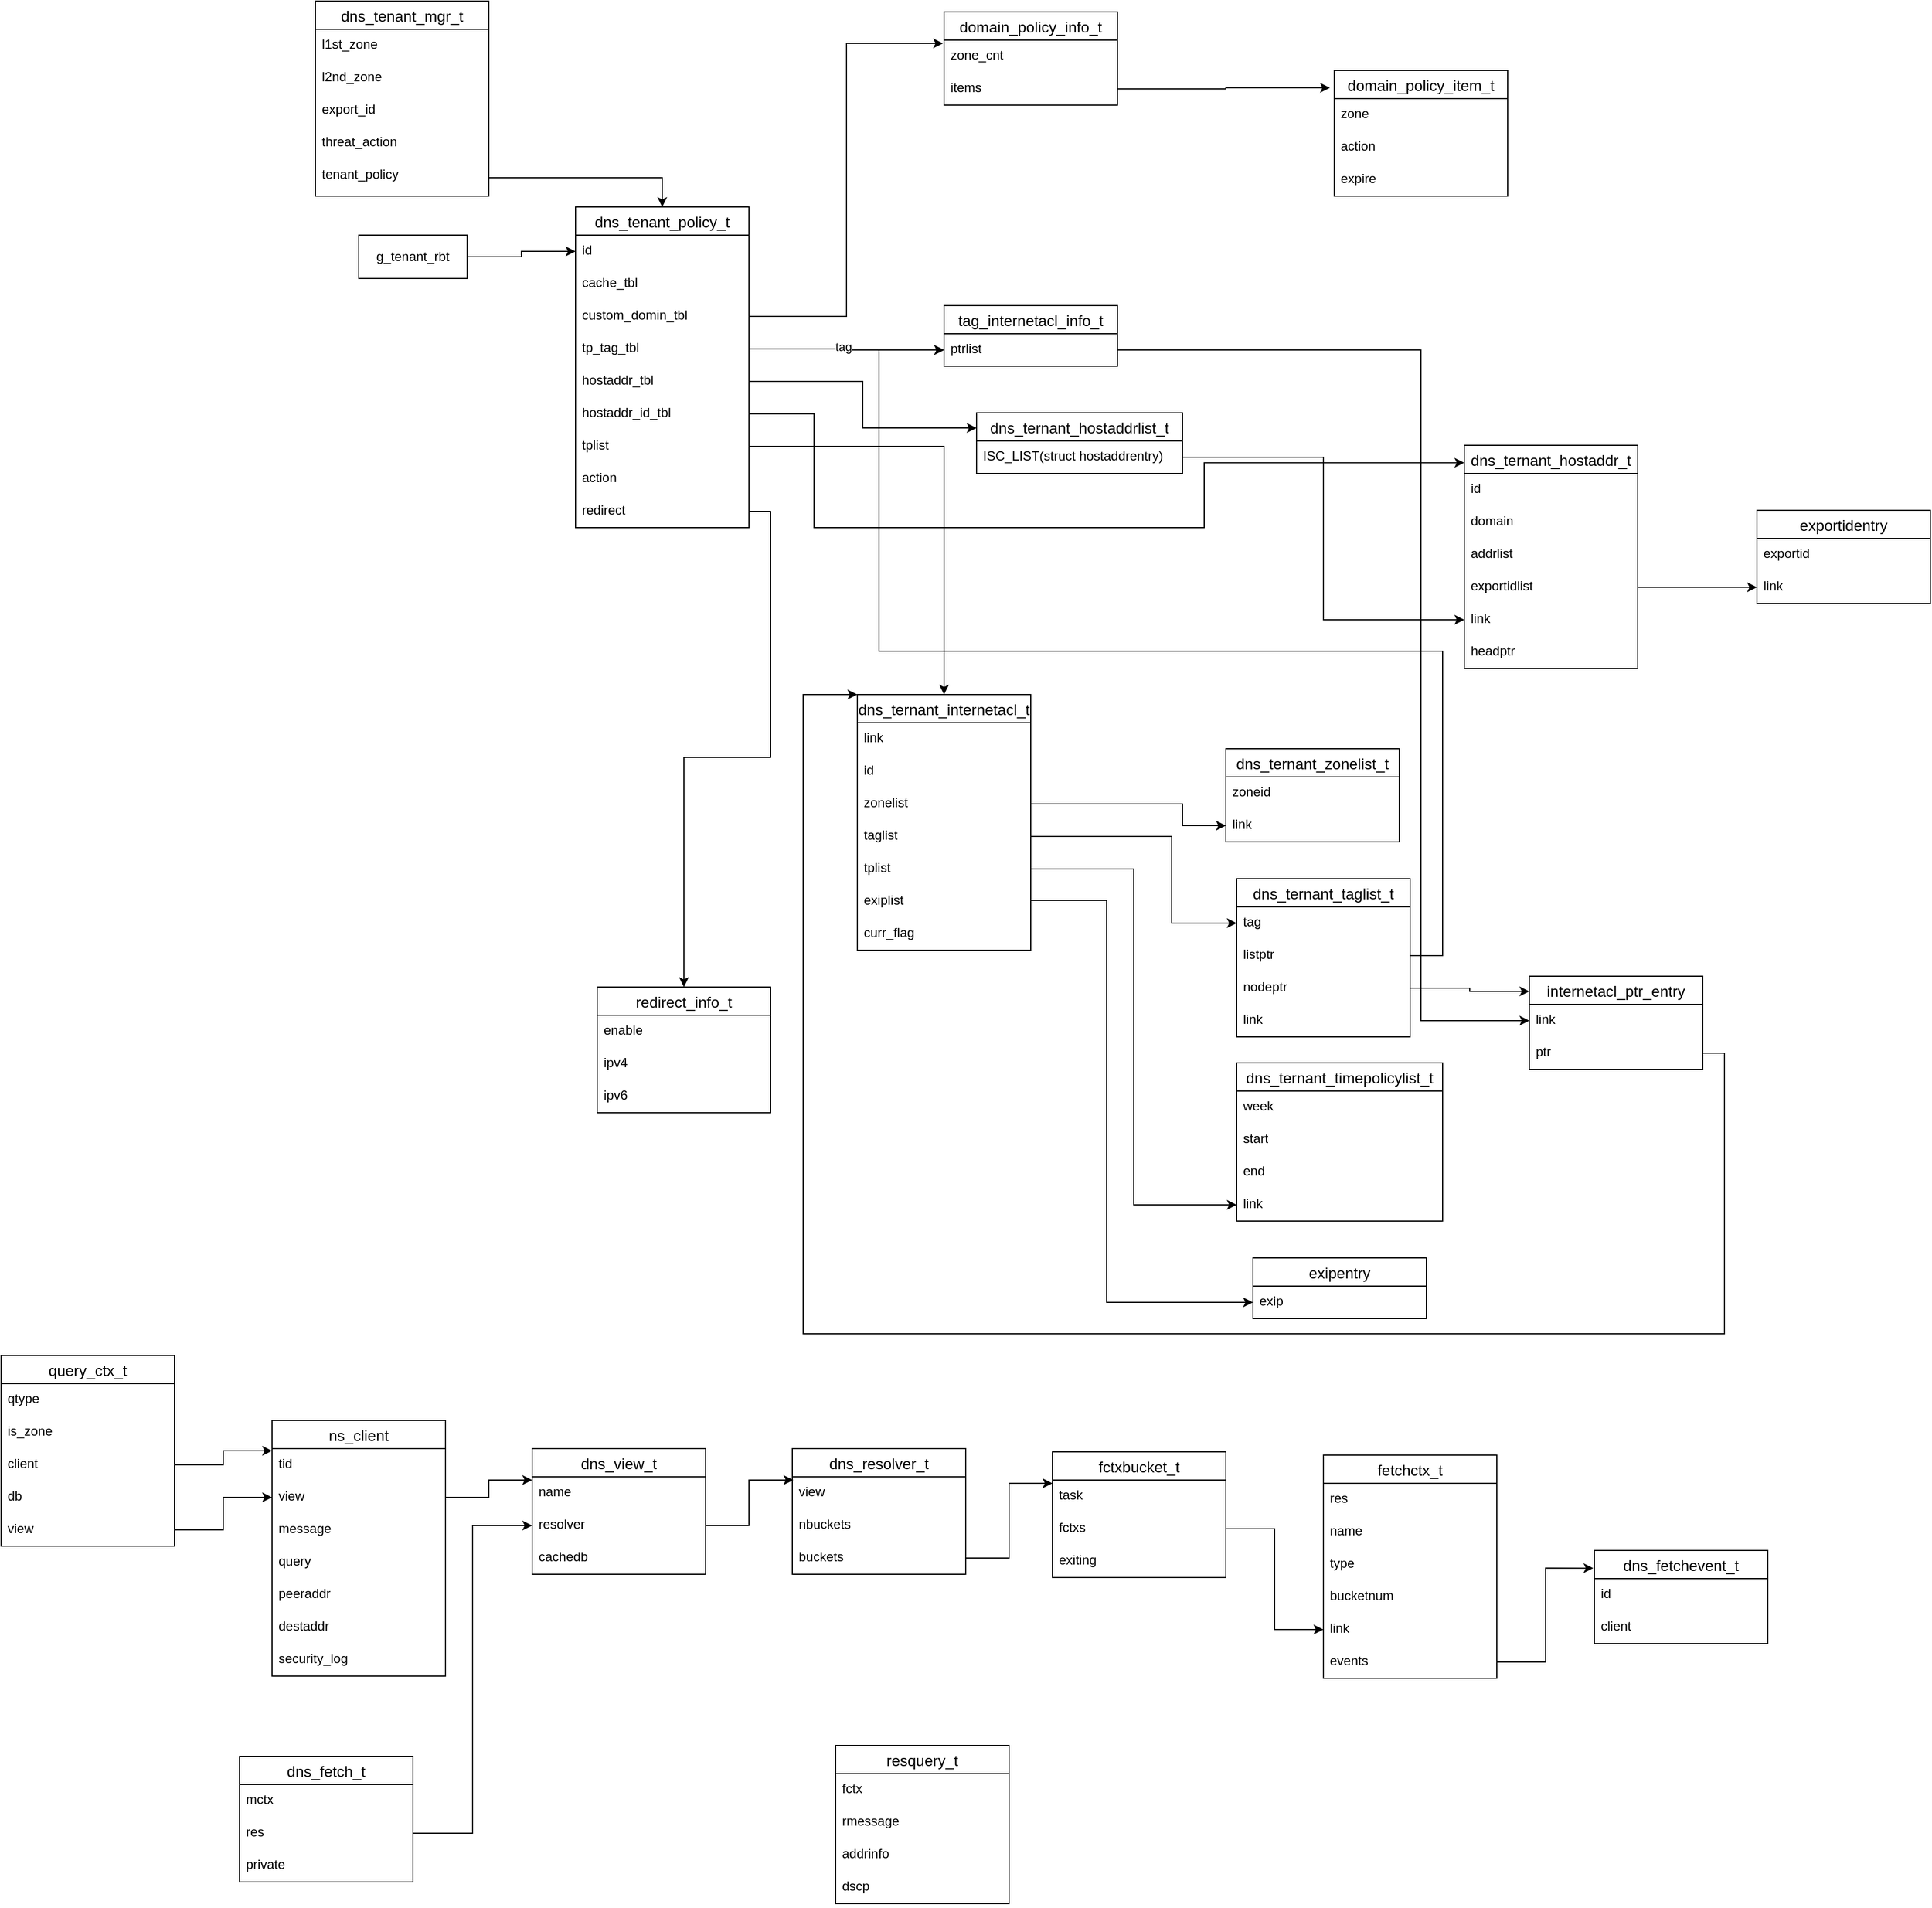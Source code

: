 <mxfile version="24.7.17">
  <diagram name="Page-1" id="e56a1550-8fbb-45ad-956c-1786394a9013">
    <mxGraphModel dx="2534" dy="738" grid="1" gridSize="10" guides="1" tooltips="1" connect="1" arrows="1" fold="1" page="1" pageScale="1" pageWidth="1100" pageHeight="850" background="none" math="0" shadow="0">
      <root>
        <mxCell id="0" />
        <mxCell id="1" parent="0" />
        <mxCell id="sIfo7QnTkBE5jTo8Vn5F-1" value="dns_tenant_mgr_t" style="swimlane;fontStyle=0;childLayout=stackLayout;horizontal=1;startSize=26;horizontalStack=0;resizeParent=1;resizeParentMax=0;resizeLast=0;collapsible=1;marginBottom=0;align=center;fontSize=14;" parent="1" vertex="1">
          <mxGeometry x="200" y="280" width="160" height="180" as="geometry" />
        </mxCell>
        <mxCell id="sIfo7QnTkBE5jTo8Vn5F-2" value="l1st_zone" style="text;strokeColor=none;fillColor=none;spacingLeft=4;spacingRight=4;overflow=hidden;rotatable=0;points=[[0,0.5],[1,0.5]];portConstraint=eastwest;fontSize=12;whiteSpace=wrap;html=1;" parent="sIfo7QnTkBE5jTo8Vn5F-1" vertex="1">
          <mxGeometry y="26" width="160" height="30" as="geometry" />
        </mxCell>
        <mxCell id="sIfo7QnTkBE5jTo8Vn5F-3" value="l2nd_zone" style="text;strokeColor=none;fillColor=none;spacingLeft=4;spacingRight=4;overflow=hidden;rotatable=0;points=[[0,0.5],[1,0.5]];portConstraint=eastwest;fontSize=12;whiteSpace=wrap;html=1;" parent="sIfo7QnTkBE5jTo8Vn5F-1" vertex="1">
          <mxGeometry y="56" width="160" height="30" as="geometry" />
        </mxCell>
        <mxCell id="sIfo7QnTkBE5jTo8Vn5F-4" value="export_id" style="text;strokeColor=none;fillColor=none;spacingLeft=4;spacingRight=4;overflow=hidden;rotatable=0;points=[[0,0.5],[1,0.5]];portConstraint=eastwest;fontSize=12;whiteSpace=wrap;html=1;" parent="sIfo7QnTkBE5jTo8Vn5F-1" vertex="1">
          <mxGeometry y="86" width="160" height="30" as="geometry" />
        </mxCell>
        <mxCell id="sIfo7QnTkBE5jTo8Vn5F-11" value="threat_action" style="text;strokeColor=none;fillColor=none;spacingLeft=4;spacingRight=4;overflow=hidden;rotatable=0;points=[[0,0.5],[1,0.5]];portConstraint=eastwest;fontSize=12;whiteSpace=wrap;html=1;" parent="sIfo7QnTkBE5jTo8Vn5F-1" vertex="1">
          <mxGeometry y="116" width="160" height="30" as="geometry" />
        </mxCell>
        <mxCell id="sIfo7QnTkBE5jTo8Vn5F-10" value="tenant_policy" style="text;strokeColor=none;fillColor=none;spacingLeft=4;spacingRight=4;overflow=hidden;rotatable=0;points=[[0,0.5],[1,0.5]];portConstraint=eastwest;fontSize=12;whiteSpace=wrap;html=1;" parent="sIfo7QnTkBE5jTo8Vn5F-1" vertex="1">
          <mxGeometry y="146" width="160" height="34" as="geometry" />
        </mxCell>
        <mxCell id="sIfo7QnTkBE5jTo8Vn5F-5" value="redirect_info_t" style="swimlane;fontStyle=0;childLayout=stackLayout;horizontal=1;startSize=26;horizontalStack=0;resizeParent=1;resizeParentMax=0;resizeLast=0;collapsible=1;marginBottom=0;align=center;fontSize=14;" parent="1" vertex="1">
          <mxGeometry x="460" y="1190" width="160" height="116" as="geometry" />
        </mxCell>
        <mxCell id="sIfo7QnTkBE5jTo8Vn5F-6" value="enable" style="text;strokeColor=none;fillColor=none;spacingLeft=4;spacingRight=4;overflow=hidden;rotatable=0;points=[[0,0.5],[1,0.5]];portConstraint=eastwest;fontSize=12;whiteSpace=wrap;html=1;" parent="sIfo7QnTkBE5jTo8Vn5F-5" vertex="1">
          <mxGeometry y="26" width="160" height="30" as="geometry" />
        </mxCell>
        <mxCell id="sIfo7QnTkBE5jTo8Vn5F-7" value="ipv4" style="text;strokeColor=none;fillColor=none;spacingLeft=4;spacingRight=4;overflow=hidden;rotatable=0;points=[[0,0.5],[1,0.5]];portConstraint=eastwest;fontSize=12;whiteSpace=wrap;html=1;" parent="sIfo7QnTkBE5jTo8Vn5F-5" vertex="1">
          <mxGeometry y="56" width="160" height="30" as="geometry" />
        </mxCell>
        <mxCell id="sIfo7QnTkBE5jTo8Vn5F-8" value="ipv6" style="text;strokeColor=none;fillColor=none;spacingLeft=4;spacingRight=4;overflow=hidden;rotatable=0;points=[[0,0.5],[1,0.5]];portConstraint=eastwest;fontSize=12;whiteSpace=wrap;html=1;" parent="sIfo7QnTkBE5jTo8Vn5F-5" vertex="1">
          <mxGeometry y="86" width="160" height="30" as="geometry" />
        </mxCell>
        <mxCell id="sIfo7QnTkBE5jTo8Vn5F-12" value="dns_tenant_policy_t" style="swimlane;fontStyle=0;childLayout=stackLayout;horizontal=1;startSize=26;horizontalStack=0;resizeParent=1;resizeParentMax=0;resizeLast=0;collapsible=1;marginBottom=0;align=center;fontSize=14;" parent="1" vertex="1">
          <mxGeometry x="440" y="470" width="160" height="296" as="geometry" />
        </mxCell>
        <mxCell id="sIfo7QnTkBE5jTo8Vn5F-13" value="id" style="text;strokeColor=none;fillColor=none;spacingLeft=4;spacingRight=4;overflow=hidden;rotatable=0;points=[[0,0.5],[1,0.5]];portConstraint=eastwest;fontSize=12;whiteSpace=wrap;html=1;" parent="sIfo7QnTkBE5jTo8Vn5F-12" vertex="1">
          <mxGeometry y="26" width="160" height="30" as="geometry" />
        </mxCell>
        <mxCell id="sIfo7QnTkBE5jTo8Vn5F-14" value="cache_tbl" style="text;strokeColor=none;fillColor=none;spacingLeft=4;spacingRight=4;overflow=hidden;rotatable=0;points=[[0,0.5],[1,0.5]];portConstraint=eastwest;fontSize=12;whiteSpace=wrap;html=1;" parent="sIfo7QnTkBE5jTo8Vn5F-12" vertex="1">
          <mxGeometry y="56" width="160" height="30" as="geometry" />
        </mxCell>
        <mxCell id="sIfo7QnTkBE5jTo8Vn5F-15" value="custom_domin_tbl" style="text;strokeColor=none;fillColor=none;spacingLeft=4;spacingRight=4;overflow=hidden;rotatable=0;points=[[0,0.5],[1,0.5]];portConstraint=eastwest;fontSize=12;whiteSpace=wrap;html=1;" parent="sIfo7QnTkBE5jTo8Vn5F-12" vertex="1">
          <mxGeometry y="86" width="160" height="30" as="geometry" />
        </mxCell>
        <mxCell id="sIfo7QnTkBE5jTo8Vn5F-19" value="tp_tag_tbl" style="text;strokeColor=none;fillColor=none;spacingLeft=4;spacingRight=4;overflow=hidden;rotatable=0;points=[[0,0.5],[1,0.5]];portConstraint=eastwest;fontSize=12;whiteSpace=wrap;html=1;" parent="sIfo7QnTkBE5jTo8Vn5F-12" vertex="1">
          <mxGeometry y="116" width="160" height="30" as="geometry" />
        </mxCell>
        <mxCell id="sIfo7QnTkBE5jTo8Vn5F-18" value="hostaddr_tbl" style="text;strokeColor=none;fillColor=none;spacingLeft=4;spacingRight=4;overflow=hidden;rotatable=0;points=[[0,0.5],[1,0.5]];portConstraint=eastwest;fontSize=12;whiteSpace=wrap;html=1;" parent="sIfo7QnTkBE5jTo8Vn5F-12" vertex="1">
          <mxGeometry y="146" width="160" height="30" as="geometry" />
        </mxCell>
        <mxCell id="sIfo7QnTkBE5jTo8Vn5F-17" value="hostaddr_id_tbl" style="text;strokeColor=none;fillColor=none;spacingLeft=4;spacingRight=4;overflow=hidden;rotatable=0;points=[[0,0.5],[1,0.5]];portConstraint=eastwest;fontSize=12;whiteSpace=wrap;html=1;" parent="sIfo7QnTkBE5jTo8Vn5F-12" vertex="1">
          <mxGeometry y="176" width="160" height="30" as="geometry" />
        </mxCell>
        <mxCell id="sIfo7QnTkBE5jTo8Vn5F-16" value="tplist" style="text;strokeColor=none;fillColor=none;spacingLeft=4;spacingRight=4;overflow=hidden;rotatable=0;points=[[0,0.5],[1,0.5]];portConstraint=eastwest;fontSize=12;whiteSpace=wrap;html=1;" parent="sIfo7QnTkBE5jTo8Vn5F-12" vertex="1">
          <mxGeometry y="206" width="160" height="30" as="geometry" />
        </mxCell>
        <mxCell id="sIfo7QnTkBE5jTo8Vn5F-21" value="action" style="text;strokeColor=none;fillColor=none;spacingLeft=4;spacingRight=4;overflow=hidden;rotatable=0;points=[[0,0.5],[1,0.5]];portConstraint=eastwest;fontSize=12;whiteSpace=wrap;html=1;" parent="sIfo7QnTkBE5jTo8Vn5F-12" vertex="1">
          <mxGeometry y="236" width="160" height="30" as="geometry" />
        </mxCell>
        <mxCell id="sIfo7QnTkBE5jTo8Vn5F-20" value="redirect" style="text;strokeColor=none;fillColor=none;spacingLeft=4;spacingRight=4;overflow=hidden;rotatable=0;points=[[0,0.5],[1,0.5]];portConstraint=eastwest;fontSize=12;whiteSpace=wrap;html=1;" parent="sIfo7QnTkBE5jTo8Vn5F-12" vertex="1">
          <mxGeometry y="266" width="160" height="30" as="geometry" />
        </mxCell>
        <mxCell id="sIfo7QnTkBE5jTo8Vn5F-22" value="" style="edgeStyle=orthogonalEdgeStyle;rounded=0;orthogonalLoop=1;jettySize=auto;html=1;entryX=0.5;entryY=0;entryDx=0;entryDy=0;" parent="1" source="sIfo7QnTkBE5jTo8Vn5F-10" target="sIfo7QnTkBE5jTo8Vn5F-12" edge="1">
          <mxGeometry relative="1" as="geometry">
            <mxPoint x="450" y="310" as="targetPoint" />
          </mxGeometry>
        </mxCell>
        <mxCell id="sIfo7QnTkBE5jTo8Vn5F-23" value="" style="edgeStyle=orthogonalEdgeStyle;rounded=0;orthogonalLoop=1;jettySize=auto;html=1;entryX=0.5;entryY=0;entryDx=0;entryDy=0;" parent="1" source="sIfo7QnTkBE5jTo8Vn5F-20" target="sIfo7QnTkBE5jTo8Vn5F-5" edge="1">
          <mxGeometry relative="1" as="geometry" />
        </mxCell>
        <mxCell id="sIfo7QnTkBE5jTo8Vn5F-24" value="dns_ternant_internetacl_t" style="swimlane;fontStyle=0;childLayout=stackLayout;horizontal=1;startSize=26;horizontalStack=0;resizeParent=1;resizeParentMax=0;resizeLast=0;collapsible=1;marginBottom=0;align=center;fontSize=14;" parent="1" vertex="1">
          <mxGeometry x="700" y="920" width="160" height="236" as="geometry" />
        </mxCell>
        <mxCell id="sIfo7QnTkBE5jTo8Vn5F-25" value="link" style="text;strokeColor=none;fillColor=none;spacingLeft=4;spacingRight=4;overflow=hidden;rotatable=0;points=[[0,0.5],[1,0.5]];portConstraint=eastwest;fontSize=12;whiteSpace=wrap;html=1;" parent="sIfo7QnTkBE5jTo8Vn5F-24" vertex="1">
          <mxGeometry y="26" width="160" height="30" as="geometry" />
        </mxCell>
        <mxCell id="sIfo7QnTkBE5jTo8Vn5F-26" value="id" style="text;strokeColor=none;fillColor=none;spacingLeft=4;spacingRight=4;overflow=hidden;rotatable=0;points=[[0,0.5],[1,0.5]];portConstraint=eastwest;fontSize=12;whiteSpace=wrap;html=1;" parent="sIfo7QnTkBE5jTo8Vn5F-24" vertex="1">
          <mxGeometry y="56" width="160" height="30" as="geometry" />
        </mxCell>
        <mxCell id="sIfo7QnTkBE5jTo8Vn5F-27" value="zonelist" style="text;strokeColor=none;fillColor=none;spacingLeft=4;spacingRight=4;overflow=hidden;rotatable=0;points=[[0,0.5],[1,0.5]];portConstraint=eastwest;fontSize=12;whiteSpace=wrap;html=1;" parent="sIfo7QnTkBE5jTo8Vn5F-24" vertex="1">
          <mxGeometry y="86" width="160" height="30" as="geometry" />
        </mxCell>
        <mxCell id="sIfo7QnTkBE5jTo8Vn5F-31" value="taglist" style="text;strokeColor=none;fillColor=none;spacingLeft=4;spacingRight=4;overflow=hidden;rotatable=0;points=[[0,0.5],[1,0.5]];portConstraint=eastwest;fontSize=12;whiteSpace=wrap;html=1;" parent="sIfo7QnTkBE5jTo8Vn5F-24" vertex="1">
          <mxGeometry y="116" width="160" height="30" as="geometry" />
        </mxCell>
        <mxCell id="sIfo7QnTkBE5jTo8Vn5F-30" value="tplist" style="text;strokeColor=none;fillColor=none;spacingLeft=4;spacingRight=4;overflow=hidden;rotatable=0;points=[[0,0.5],[1,0.5]];portConstraint=eastwest;fontSize=12;whiteSpace=wrap;html=1;" parent="sIfo7QnTkBE5jTo8Vn5F-24" vertex="1">
          <mxGeometry y="146" width="160" height="30" as="geometry" />
        </mxCell>
        <mxCell id="sIfo7QnTkBE5jTo8Vn5F-29" value="exiplist" style="text;strokeColor=none;fillColor=none;spacingLeft=4;spacingRight=4;overflow=hidden;rotatable=0;points=[[0,0.5],[1,0.5]];portConstraint=eastwest;fontSize=12;whiteSpace=wrap;html=1;" parent="sIfo7QnTkBE5jTo8Vn5F-24" vertex="1">
          <mxGeometry y="176" width="160" height="30" as="geometry" />
        </mxCell>
        <mxCell id="sIfo7QnTkBE5jTo8Vn5F-28" value="curr_flag" style="text;strokeColor=none;fillColor=none;spacingLeft=4;spacingRight=4;overflow=hidden;rotatable=0;points=[[0,0.5],[1,0.5]];portConstraint=eastwest;fontSize=12;whiteSpace=wrap;html=1;" parent="sIfo7QnTkBE5jTo8Vn5F-24" vertex="1">
          <mxGeometry y="206" width="160" height="30" as="geometry" />
        </mxCell>
        <mxCell id="sIfo7QnTkBE5jTo8Vn5F-33" value="" style="edgeStyle=orthogonalEdgeStyle;rounded=0;orthogonalLoop=1;jettySize=auto;html=1;entryX=0.5;entryY=0;entryDx=0;entryDy=0;exitX=1;exitY=0.5;exitDx=0;exitDy=0;" parent="1" source="sIfo7QnTkBE5jTo8Vn5F-16" target="sIfo7QnTkBE5jTo8Vn5F-24" edge="1">
          <mxGeometry relative="1" as="geometry" />
        </mxCell>
        <mxCell id="sIfo7QnTkBE5jTo8Vn5F-34" value="dns_ternant_zonelist_t" style="swimlane;fontStyle=0;childLayout=stackLayout;horizontal=1;startSize=26;horizontalStack=0;resizeParent=1;resizeParentMax=0;resizeLast=0;collapsible=1;marginBottom=0;align=center;fontSize=14;" parent="1" vertex="1">
          <mxGeometry x="1040" y="970" width="160" height="86" as="geometry" />
        </mxCell>
        <mxCell id="sIfo7QnTkBE5jTo8Vn5F-35" value="zoneid" style="text;strokeColor=none;fillColor=none;spacingLeft=4;spacingRight=4;overflow=hidden;rotatable=0;points=[[0,0.5],[1,0.5]];portConstraint=eastwest;fontSize=12;whiteSpace=wrap;html=1;" parent="sIfo7QnTkBE5jTo8Vn5F-34" vertex="1">
          <mxGeometry y="26" width="160" height="30" as="geometry" />
        </mxCell>
        <mxCell id="sIfo7QnTkBE5jTo8Vn5F-36" value="link" style="text;strokeColor=none;fillColor=none;spacingLeft=4;spacingRight=4;overflow=hidden;rotatable=0;points=[[0,0.5],[1,0.5]];portConstraint=eastwest;fontSize=12;whiteSpace=wrap;html=1;" parent="sIfo7QnTkBE5jTo8Vn5F-34" vertex="1">
          <mxGeometry y="56" width="160" height="30" as="geometry" />
        </mxCell>
        <mxCell id="sIfo7QnTkBE5jTo8Vn5F-40" value="dns_ternant_taglist_t" style="swimlane;fontStyle=0;childLayout=stackLayout;horizontal=1;startSize=26;horizontalStack=0;resizeParent=1;resizeParentMax=0;resizeLast=0;collapsible=1;marginBottom=0;align=center;fontSize=14;" parent="1" vertex="1">
          <mxGeometry x="1050" y="1090" width="160" height="146" as="geometry" />
        </mxCell>
        <mxCell id="sIfo7QnTkBE5jTo8Vn5F-41" value="tag" style="text;strokeColor=none;fillColor=none;spacingLeft=4;spacingRight=4;overflow=hidden;rotatable=0;points=[[0,0.5],[1,0.5]];portConstraint=eastwest;fontSize=12;whiteSpace=wrap;html=1;" parent="sIfo7QnTkBE5jTo8Vn5F-40" vertex="1">
          <mxGeometry y="26" width="160" height="30" as="geometry" />
        </mxCell>
        <mxCell id="sIfo7QnTkBE5jTo8Vn5F-42" value="listptr" style="text;strokeColor=none;fillColor=none;spacingLeft=4;spacingRight=4;overflow=hidden;rotatable=0;points=[[0,0.5],[1,0.5]];portConstraint=eastwest;fontSize=12;whiteSpace=wrap;html=1;" parent="sIfo7QnTkBE5jTo8Vn5F-40" vertex="1">
          <mxGeometry y="56" width="160" height="30" as="geometry" />
        </mxCell>
        <mxCell id="sIfo7QnTkBE5jTo8Vn5F-43" value="nodeptr" style="text;strokeColor=none;fillColor=none;spacingLeft=4;spacingRight=4;overflow=hidden;rotatable=0;points=[[0,0.5],[1,0.5]];portConstraint=eastwest;fontSize=12;whiteSpace=wrap;html=1;" parent="sIfo7QnTkBE5jTo8Vn5F-40" vertex="1">
          <mxGeometry y="86" width="160" height="30" as="geometry" />
        </mxCell>
        <mxCell id="sIfo7QnTkBE5jTo8Vn5F-44" value="link" style="text;strokeColor=none;fillColor=none;spacingLeft=4;spacingRight=4;overflow=hidden;rotatable=0;points=[[0,0.5],[1,0.5]];portConstraint=eastwest;fontSize=12;whiteSpace=wrap;html=1;" parent="sIfo7QnTkBE5jTo8Vn5F-40" vertex="1">
          <mxGeometry y="116" width="160" height="30" as="geometry" />
        </mxCell>
        <mxCell id="sIfo7QnTkBE5jTo8Vn5F-45" value="" style="edgeStyle=orthogonalEdgeStyle;rounded=0;orthogonalLoop=1;jettySize=auto;html=1;entryX=0;entryY=0.5;entryDx=0;entryDy=0;" parent="1" source="sIfo7QnTkBE5jTo8Vn5F-31" target="sIfo7QnTkBE5jTo8Vn5F-41" edge="1">
          <mxGeometry relative="1" as="geometry">
            <Array as="points">
              <mxPoint x="990" y="1051" />
              <mxPoint x="990" y="1131" />
            </Array>
          </mxGeometry>
        </mxCell>
        <mxCell id="sIfo7QnTkBE5jTo8Vn5F-46" value="dns_ternant_timepolicylist_t" style="swimlane;fontStyle=0;childLayout=stackLayout;horizontal=1;startSize=26;horizontalStack=0;resizeParent=1;resizeParentMax=0;resizeLast=0;collapsible=1;marginBottom=0;align=center;fontSize=14;" parent="1" vertex="1">
          <mxGeometry x="1050" y="1260" width="190" height="146" as="geometry" />
        </mxCell>
        <mxCell id="sIfo7QnTkBE5jTo8Vn5F-47" value="week" style="text;strokeColor=none;fillColor=none;spacingLeft=4;spacingRight=4;overflow=hidden;rotatable=0;points=[[0,0.5],[1,0.5]];portConstraint=eastwest;fontSize=12;whiteSpace=wrap;html=1;" parent="sIfo7QnTkBE5jTo8Vn5F-46" vertex="1">
          <mxGeometry y="26" width="190" height="30" as="geometry" />
        </mxCell>
        <mxCell id="sIfo7QnTkBE5jTo8Vn5F-48" value="start" style="text;strokeColor=none;fillColor=none;spacingLeft=4;spacingRight=4;overflow=hidden;rotatable=0;points=[[0,0.5],[1,0.5]];portConstraint=eastwest;fontSize=12;whiteSpace=wrap;html=1;" parent="sIfo7QnTkBE5jTo8Vn5F-46" vertex="1">
          <mxGeometry y="56" width="190" height="30" as="geometry" />
        </mxCell>
        <mxCell id="sIfo7QnTkBE5jTo8Vn5F-49" value="end" style="text;strokeColor=none;fillColor=none;spacingLeft=4;spacingRight=4;overflow=hidden;rotatable=0;points=[[0,0.5],[1,0.5]];portConstraint=eastwest;fontSize=12;whiteSpace=wrap;html=1;" parent="sIfo7QnTkBE5jTo8Vn5F-46" vertex="1">
          <mxGeometry y="86" width="190" height="30" as="geometry" />
        </mxCell>
        <mxCell id="sIfo7QnTkBE5jTo8Vn5F-51" value="link" style="text;strokeColor=none;fillColor=none;spacingLeft=4;spacingRight=4;overflow=hidden;rotatable=0;points=[[0,0.5],[1,0.5]];portConstraint=eastwest;fontSize=12;whiteSpace=wrap;html=1;" parent="sIfo7QnTkBE5jTo8Vn5F-46" vertex="1">
          <mxGeometry y="116" width="190" height="30" as="geometry" />
        </mxCell>
        <mxCell id="sIfo7QnTkBE5jTo8Vn5F-52" value="" style="edgeStyle=orthogonalEdgeStyle;rounded=0;orthogonalLoop=1;jettySize=auto;html=1;entryX=0;entryY=0.5;entryDx=0;entryDy=0;exitX=1;exitY=0.5;exitDx=0;exitDy=0;" parent="1" source="sIfo7QnTkBE5jTo8Vn5F-30" target="sIfo7QnTkBE5jTo8Vn5F-51" edge="1">
          <mxGeometry relative="1" as="geometry">
            <mxPoint x="610" y="761" as="sourcePoint" />
            <mxPoint x="780" y="790" as="targetPoint" />
          </mxGeometry>
        </mxCell>
        <mxCell id="sIfo7QnTkBE5jTo8Vn5F-54" value="exipentry" style="swimlane;fontStyle=0;childLayout=stackLayout;horizontal=1;startSize=26;horizontalStack=0;resizeParent=1;resizeParentMax=0;resizeLast=0;collapsible=1;marginBottom=0;align=center;fontSize=14;" parent="1" vertex="1">
          <mxGeometry x="1065" y="1440" width="160" height="56" as="geometry" />
        </mxCell>
        <mxCell id="sIfo7QnTkBE5jTo8Vn5F-55" value="exip" style="text;strokeColor=none;fillColor=none;spacingLeft=4;spacingRight=4;overflow=hidden;rotatable=0;points=[[0,0.5],[1,0.5]];portConstraint=eastwest;fontSize=12;whiteSpace=wrap;html=1;" parent="sIfo7QnTkBE5jTo8Vn5F-54" vertex="1">
          <mxGeometry y="26" width="160" height="30" as="geometry" />
        </mxCell>
        <mxCell id="sIfo7QnTkBE5jTo8Vn5F-58" value="" style="edgeStyle=orthogonalEdgeStyle;rounded=0;orthogonalLoop=1;jettySize=auto;html=1;entryX=0;entryY=0.5;entryDx=0;entryDy=0;exitX=1;exitY=0.5;exitDx=0;exitDy=0;" parent="1" source="sIfo7QnTkBE5jTo8Vn5F-29" target="sIfo7QnTkBE5jTo8Vn5F-55" edge="1">
          <mxGeometry relative="1" as="geometry">
            <mxPoint x="860" y="641" as="sourcePoint" />
            <mxPoint x="1030" y="641" as="targetPoint" />
            <Array as="points">
              <mxPoint x="860" y="1110" />
              <mxPoint x="930" y="1110" />
              <mxPoint x="930" y="1481" />
            </Array>
          </mxGeometry>
        </mxCell>
        <mxCell id="sIfo7QnTkBE5jTo8Vn5F-60" value="" style="edgeStyle=orthogonalEdgeStyle;rounded=0;orthogonalLoop=1;jettySize=auto;html=1;entryX=0;entryY=0.5;entryDx=0;entryDy=0;" parent="1" source="sIfo7QnTkBE5jTo8Vn5F-59" target="sIfo7QnTkBE5jTo8Vn5F-13" edge="1">
          <mxGeometry relative="1" as="geometry" />
        </mxCell>
        <mxCell id="sIfo7QnTkBE5jTo8Vn5F-59" value="g_tenant_rbt" style="whiteSpace=wrap;html=1;align=center;" parent="1" vertex="1">
          <mxGeometry x="240" y="496" width="100" height="40" as="geometry" />
        </mxCell>
        <mxCell id="sIfo7QnTkBE5jTo8Vn5F-61" value="domain_policy_info_t" style="swimlane;fontStyle=0;childLayout=stackLayout;horizontal=1;startSize=26;horizontalStack=0;resizeParent=1;resizeParentMax=0;resizeLast=0;collapsible=1;marginBottom=0;align=center;fontSize=14;" parent="1" vertex="1">
          <mxGeometry x="780" y="290" width="160" height="86" as="geometry" />
        </mxCell>
        <mxCell id="sIfo7QnTkBE5jTo8Vn5F-62" value="zone_cnt" style="text;strokeColor=none;fillColor=none;spacingLeft=4;spacingRight=4;overflow=hidden;rotatable=0;points=[[0,0.5],[1,0.5]];portConstraint=eastwest;fontSize=12;whiteSpace=wrap;html=1;" parent="sIfo7QnTkBE5jTo8Vn5F-61" vertex="1">
          <mxGeometry y="26" width="160" height="30" as="geometry" />
        </mxCell>
        <mxCell id="sIfo7QnTkBE5jTo8Vn5F-63" value="items" style="text;strokeColor=none;fillColor=none;spacingLeft=4;spacingRight=4;overflow=hidden;rotatable=0;points=[[0,0.5],[1,0.5]];portConstraint=eastwest;fontSize=12;whiteSpace=wrap;html=1;" parent="sIfo7QnTkBE5jTo8Vn5F-61" vertex="1">
          <mxGeometry y="56" width="160" height="30" as="geometry" />
        </mxCell>
        <mxCell id="sIfo7QnTkBE5jTo8Vn5F-65" value="" style="edgeStyle=orthogonalEdgeStyle;rounded=0;orthogonalLoop=1;jettySize=auto;html=1;entryX=-0.006;entryY=0.1;entryDx=0;entryDy=0;entryPerimeter=0;" parent="1" source="sIfo7QnTkBE5jTo8Vn5F-15" target="sIfo7QnTkBE5jTo8Vn5F-62" edge="1">
          <mxGeometry relative="1" as="geometry" />
        </mxCell>
        <mxCell id="sIfo7QnTkBE5jTo8Vn5F-66" value="domain_policy_item_t" style="swimlane;fontStyle=0;childLayout=stackLayout;horizontal=1;startSize=26;horizontalStack=0;resizeParent=1;resizeParentMax=0;resizeLast=0;collapsible=1;marginBottom=0;align=center;fontSize=14;" parent="1" vertex="1">
          <mxGeometry x="1140" y="344" width="160" height="116" as="geometry" />
        </mxCell>
        <mxCell id="sIfo7QnTkBE5jTo8Vn5F-67" value="zone" style="text;strokeColor=none;fillColor=none;spacingLeft=4;spacingRight=4;overflow=hidden;rotatable=0;points=[[0,0.5],[1,0.5]];portConstraint=eastwest;fontSize=12;whiteSpace=wrap;html=1;" parent="sIfo7QnTkBE5jTo8Vn5F-66" vertex="1">
          <mxGeometry y="26" width="160" height="30" as="geometry" />
        </mxCell>
        <mxCell id="sIfo7QnTkBE5jTo8Vn5F-68" value="action" style="text;strokeColor=none;fillColor=none;spacingLeft=4;spacingRight=4;overflow=hidden;rotatable=0;points=[[0,0.5],[1,0.5]];portConstraint=eastwest;fontSize=12;whiteSpace=wrap;html=1;" parent="sIfo7QnTkBE5jTo8Vn5F-66" vertex="1">
          <mxGeometry y="56" width="160" height="30" as="geometry" />
        </mxCell>
        <mxCell id="sIfo7QnTkBE5jTo8Vn5F-69" value="expire" style="text;strokeColor=none;fillColor=none;spacingLeft=4;spacingRight=4;overflow=hidden;rotatable=0;points=[[0,0.5],[1,0.5]];portConstraint=eastwest;fontSize=12;whiteSpace=wrap;html=1;" parent="sIfo7QnTkBE5jTo8Vn5F-66" vertex="1">
          <mxGeometry y="86" width="160" height="30" as="geometry" />
        </mxCell>
        <mxCell id="sIfo7QnTkBE5jTo8Vn5F-71" value="" style="edgeStyle=orthogonalEdgeStyle;rounded=0;orthogonalLoop=1;jettySize=auto;html=1;entryX=-0.025;entryY=0.138;entryDx=0;entryDy=0;entryPerimeter=0;" parent="1" source="sIfo7QnTkBE5jTo8Vn5F-63" target="sIfo7QnTkBE5jTo8Vn5F-66" edge="1">
          <mxGeometry relative="1" as="geometry" />
        </mxCell>
        <mxCell id="sIfo7QnTkBE5jTo8Vn5F-72" value="dns_ternant_hostaddr_t" style="swimlane;fontStyle=0;childLayout=stackLayout;horizontal=1;startSize=26;horizontalStack=0;resizeParent=1;resizeParentMax=0;resizeLast=0;collapsible=1;marginBottom=0;align=center;fontSize=14;" parent="1" vertex="1">
          <mxGeometry x="1260" y="690" width="160" height="206" as="geometry" />
        </mxCell>
        <mxCell id="sIfo7QnTkBE5jTo8Vn5F-73" value="id" style="text;strokeColor=none;fillColor=none;spacingLeft=4;spacingRight=4;overflow=hidden;rotatable=0;points=[[0,0.5],[1,0.5]];portConstraint=eastwest;fontSize=12;whiteSpace=wrap;html=1;" parent="sIfo7QnTkBE5jTo8Vn5F-72" vertex="1">
          <mxGeometry y="26" width="160" height="30" as="geometry" />
        </mxCell>
        <mxCell id="sIfo7QnTkBE5jTo8Vn5F-74" value="domain" style="text;strokeColor=none;fillColor=none;spacingLeft=4;spacingRight=4;overflow=hidden;rotatable=0;points=[[0,0.5],[1,0.5]];portConstraint=eastwest;fontSize=12;whiteSpace=wrap;html=1;" parent="sIfo7QnTkBE5jTo8Vn5F-72" vertex="1">
          <mxGeometry y="56" width="160" height="30" as="geometry" />
        </mxCell>
        <mxCell id="sIfo7QnTkBE5jTo8Vn5F-75" value="addrlist" style="text;strokeColor=none;fillColor=none;spacingLeft=4;spacingRight=4;overflow=hidden;rotatable=0;points=[[0,0.5],[1,0.5]];portConstraint=eastwest;fontSize=12;whiteSpace=wrap;html=1;" parent="sIfo7QnTkBE5jTo8Vn5F-72" vertex="1">
          <mxGeometry y="86" width="160" height="30" as="geometry" />
        </mxCell>
        <mxCell id="sIfo7QnTkBE5jTo8Vn5F-76" value="exportidlist" style="text;strokeColor=none;fillColor=none;spacingLeft=4;spacingRight=4;overflow=hidden;rotatable=0;points=[[0,0.5],[1,0.5]];portConstraint=eastwest;fontSize=12;whiteSpace=wrap;html=1;" parent="sIfo7QnTkBE5jTo8Vn5F-72" vertex="1">
          <mxGeometry y="116" width="160" height="30" as="geometry" />
        </mxCell>
        <mxCell id="sIfo7QnTkBE5jTo8Vn5F-77" value="link" style="text;strokeColor=none;fillColor=none;spacingLeft=4;spacingRight=4;overflow=hidden;rotatable=0;points=[[0,0.5],[1,0.5]];portConstraint=eastwest;fontSize=12;whiteSpace=wrap;html=1;" parent="sIfo7QnTkBE5jTo8Vn5F-72" vertex="1">
          <mxGeometry y="146" width="160" height="30" as="geometry" />
        </mxCell>
        <mxCell id="sIfo7QnTkBE5jTo8Vn5F-78" value="headptr" style="text;strokeColor=none;fillColor=none;spacingLeft=4;spacingRight=4;overflow=hidden;rotatable=0;points=[[0,0.5],[1,0.5]];portConstraint=eastwest;fontSize=12;whiteSpace=wrap;html=1;" parent="sIfo7QnTkBE5jTo8Vn5F-72" vertex="1">
          <mxGeometry y="176" width="160" height="30" as="geometry" />
        </mxCell>
        <mxCell id="sIfo7QnTkBE5jTo8Vn5F-79" value="" style="edgeStyle=orthogonalEdgeStyle;rounded=0;orthogonalLoop=1;jettySize=auto;html=1;entryX=0;entryY=0.078;entryDx=0;entryDy=0;exitX=1;exitY=0.5;exitDx=0;exitDy=0;entryPerimeter=0;" parent="1" source="sIfo7QnTkBE5jTo8Vn5F-17" target="sIfo7QnTkBE5jTo8Vn5F-72" edge="1">
          <mxGeometry relative="1" as="geometry">
            <mxPoint x="610" y="731" as="sourcePoint" />
            <mxPoint x="790" y="930" as="targetPoint" />
            <Array as="points">
              <mxPoint x="660" y="661" />
              <mxPoint x="660" y="766" />
              <mxPoint x="1020" y="766" />
              <mxPoint x="1020" y="706" />
            </Array>
          </mxGeometry>
        </mxCell>
        <mxCell id="sIfo7QnTkBE5jTo8Vn5F-80" value="dns_ternant_hostaddrlist_t" style="swimlane;fontStyle=0;childLayout=stackLayout;horizontal=1;startSize=26;horizontalStack=0;resizeParent=1;resizeParentMax=0;resizeLast=0;collapsible=1;marginBottom=0;align=center;fontSize=14;" parent="1" vertex="1">
          <mxGeometry x="810" y="660" width="190" height="56" as="geometry" />
        </mxCell>
        <mxCell id="sIfo7QnTkBE5jTo8Vn5F-81" value="ISC_LIST(struct hostaddrentry)" style="text;strokeColor=none;fillColor=none;spacingLeft=4;spacingRight=4;overflow=hidden;rotatable=0;points=[[0,0.5],[1,0.5]];portConstraint=eastwest;fontSize=12;whiteSpace=wrap;html=1;" parent="sIfo7QnTkBE5jTo8Vn5F-80" vertex="1">
          <mxGeometry y="26" width="190" height="30" as="geometry" />
        </mxCell>
        <mxCell id="sIfo7QnTkBE5jTo8Vn5F-84" value="" style="edgeStyle=orthogonalEdgeStyle;rounded=0;orthogonalLoop=1;jettySize=auto;html=1;entryX=0;entryY=0.25;entryDx=0;entryDy=0;exitX=1;exitY=0.5;exitDx=0;exitDy=0;" parent="1" source="sIfo7QnTkBE5jTo8Vn5F-18" target="sIfo7QnTkBE5jTo8Vn5F-80" edge="1">
          <mxGeometry relative="1" as="geometry">
            <mxPoint x="610" y="671" as="sourcePoint" />
            <mxPoint x="880" y="736" as="targetPoint" />
          </mxGeometry>
        </mxCell>
        <mxCell id="sIfo7QnTkBE5jTo8Vn5F-85" value="" style="edgeStyle=orthogonalEdgeStyle;rounded=0;orthogonalLoop=1;jettySize=auto;html=1;entryX=0;entryY=0.5;entryDx=0;entryDy=0;" parent="1" source="sIfo7QnTkBE5jTo8Vn5F-81" target="sIfo7QnTkBE5jTo8Vn5F-77" edge="1">
          <mxGeometry relative="1" as="geometry" />
        </mxCell>
        <mxCell id="sIfo7QnTkBE5jTo8Vn5F-86" value="" style="edgeStyle=orthogonalEdgeStyle;rounded=0;orthogonalLoop=1;jettySize=auto;html=1;exitX=1;exitY=0.5;exitDx=0;exitDy=0;entryX=0;entryY=0.5;entryDx=0;entryDy=0;" parent="1" source="sIfo7QnTkBE5jTo8Vn5F-27" target="sIfo7QnTkBE5jTo8Vn5F-36" edge="1">
          <mxGeometry relative="1" as="geometry">
            <mxPoint x="870" y="1061" as="sourcePoint" />
            <mxPoint x="1020" y="1049" as="targetPoint" />
            <Array as="points">
              <mxPoint x="1000" y="1021" />
              <mxPoint x="1000" y="1041" />
            </Array>
          </mxGeometry>
        </mxCell>
        <mxCell id="sIfo7QnTkBE5jTo8Vn5F-87" value="exportidentry" style="swimlane;fontStyle=0;childLayout=stackLayout;horizontal=1;startSize=26;horizontalStack=0;resizeParent=1;resizeParentMax=0;resizeLast=0;collapsible=1;marginBottom=0;align=center;fontSize=14;" parent="1" vertex="1">
          <mxGeometry x="1530" y="750" width="160" height="86" as="geometry" />
        </mxCell>
        <mxCell id="sIfo7QnTkBE5jTo8Vn5F-88" value="exportid" style="text;strokeColor=none;fillColor=none;spacingLeft=4;spacingRight=4;overflow=hidden;rotatable=0;points=[[0,0.5],[1,0.5]];portConstraint=eastwest;fontSize=12;whiteSpace=wrap;html=1;" parent="sIfo7QnTkBE5jTo8Vn5F-87" vertex="1">
          <mxGeometry y="26" width="160" height="30" as="geometry" />
        </mxCell>
        <mxCell id="sIfo7QnTkBE5jTo8Vn5F-89" value="link" style="text;strokeColor=none;fillColor=none;spacingLeft=4;spacingRight=4;overflow=hidden;rotatable=0;points=[[0,0.5],[1,0.5]];portConstraint=eastwest;fontSize=12;whiteSpace=wrap;html=1;" parent="sIfo7QnTkBE5jTo8Vn5F-87" vertex="1">
          <mxGeometry y="56" width="160" height="30" as="geometry" />
        </mxCell>
        <mxCell id="sIfo7QnTkBE5jTo8Vn5F-91" value="" style="edgeStyle=orthogonalEdgeStyle;rounded=0;orthogonalLoop=1;jettySize=auto;html=1;" parent="1" source="sIfo7QnTkBE5jTo8Vn5F-76" target="sIfo7QnTkBE5jTo8Vn5F-89" edge="1">
          <mxGeometry relative="1" as="geometry" />
        </mxCell>
        <mxCell id="sIfo7QnTkBE5jTo8Vn5F-105" value="tag_internetacl_info_t" style="swimlane;fontStyle=0;childLayout=stackLayout;horizontal=1;startSize=26;horizontalStack=0;resizeParent=1;resizeParentMax=0;resizeLast=0;collapsible=1;marginBottom=0;align=center;fontSize=14;" parent="1" vertex="1">
          <mxGeometry x="780" y="561" width="160" height="56" as="geometry" />
        </mxCell>
        <mxCell id="sIfo7QnTkBE5jTo8Vn5F-106" value="ptrlist" style="text;strokeColor=none;fillColor=none;spacingLeft=4;spacingRight=4;overflow=hidden;rotatable=0;points=[[0,0.5],[1,0.5]];portConstraint=eastwest;fontSize=12;whiteSpace=wrap;html=1;" parent="sIfo7QnTkBE5jTo8Vn5F-105" vertex="1">
          <mxGeometry y="26" width="160" height="30" as="geometry" />
        </mxCell>
        <mxCell id="sIfo7QnTkBE5jTo8Vn5F-109" value="internetacl_ptr_entry" style="swimlane;fontStyle=0;childLayout=stackLayout;horizontal=1;startSize=26;horizontalStack=0;resizeParent=1;resizeParentMax=0;resizeLast=0;collapsible=1;marginBottom=0;align=center;fontSize=14;" parent="1" vertex="1">
          <mxGeometry x="1320" y="1180" width="160" height="86" as="geometry" />
        </mxCell>
        <mxCell id="sIfo7QnTkBE5jTo8Vn5F-110" value="link" style="text;strokeColor=none;fillColor=none;spacingLeft=4;spacingRight=4;overflow=hidden;rotatable=0;points=[[0,0.5],[1,0.5]];portConstraint=eastwest;fontSize=12;whiteSpace=wrap;html=1;" parent="sIfo7QnTkBE5jTo8Vn5F-109" vertex="1">
          <mxGeometry y="26" width="160" height="30" as="geometry" />
        </mxCell>
        <mxCell id="sIfo7QnTkBE5jTo8Vn5F-111" value="ptr" style="text;strokeColor=none;fillColor=none;spacingLeft=4;spacingRight=4;overflow=hidden;rotatable=0;points=[[0,0.5],[1,0.5]];portConstraint=eastwest;fontSize=12;whiteSpace=wrap;html=1;" parent="sIfo7QnTkBE5jTo8Vn5F-109" vertex="1">
          <mxGeometry y="56" width="160" height="30" as="geometry" />
        </mxCell>
        <mxCell id="sIfo7QnTkBE5jTo8Vn5F-114" value="" style="edgeStyle=orthogonalEdgeStyle;rounded=0;orthogonalLoop=1;jettySize=auto;html=1;" parent="1" source="sIfo7QnTkBE5jTo8Vn5F-19" target="sIfo7QnTkBE5jTo8Vn5F-106" edge="1">
          <mxGeometry relative="1" as="geometry" />
        </mxCell>
        <mxCell id="sIfo7QnTkBE5jTo8Vn5F-115" value="tag" style="edgeLabel;html=1;align=center;verticalAlign=middle;resizable=0;points=[];" parent="sIfo7QnTkBE5jTo8Vn5F-114" vertex="1" connectable="0">
          <mxGeometry x="-0.039" y="2" relative="1" as="geometry">
            <mxPoint as="offset" />
          </mxGeometry>
        </mxCell>
        <mxCell id="sIfo7QnTkBE5jTo8Vn5F-116" value="" style="edgeStyle=orthogonalEdgeStyle;rounded=0;orthogonalLoop=1;jettySize=auto;html=1;entryX=0;entryY=0.5;entryDx=0;entryDy=0;exitX=1;exitY=0.5;exitDx=0;exitDy=0;" parent="1" source="sIfo7QnTkBE5jTo8Vn5F-42" target="sIfo7QnTkBE5jTo8Vn5F-106" edge="1">
          <mxGeometry relative="1" as="geometry">
            <mxPoint x="870" y="1061" as="sourcePoint" />
            <mxPoint x="1060" y="1141" as="targetPoint" />
            <Array as="points">
              <mxPoint x="1240" y="1161" />
              <mxPoint x="1240" y="880" />
              <mxPoint x="720" y="880" />
              <mxPoint x="720" y="602" />
            </Array>
          </mxGeometry>
        </mxCell>
        <mxCell id="sIfo7QnTkBE5jTo8Vn5F-117" value="" style="edgeStyle=orthogonalEdgeStyle;rounded=0;orthogonalLoop=1;jettySize=auto;html=1;entryX=0;entryY=0.163;entryDx=0;entryDy=0;entryPerimeter=0;" parent="1" source="sIfo7QnTkBE5jTo8Vn5F-43" target="sIfo7QnTkBE5jTo8Vn5F-109" edge="1">
          <mxGeometry relative="1" as="geometry" />
        </mxCell>
        <mxCell id="sIfo7QnTkBE5jTo8Vn5F-118" value="" style="edgeStyle=orthogonalEdgeStyle;rounded=0;orthogonalLoop=1;jettySize=auto;html=1;exitX=1;exitY=0.5;exitDx=0;exitDy=0;entryX=0;entryY=0;entryDx=0;entryDy=0;" parent="1" source="sIfo7QnTkBE5jTo8Vn5F-111" target="sIfo7QnTkBE5jTo8Vn5F-24" edge="1">
          <mxGeometry relative="1" as="geometry">
            <mxPoint x="1220" y="1201" as="sourcePoint" />
            <mxPoint x="1570" y="1140" as="targetPoint" />
            <Array as="points">
              <mxPoint x="1500" y="1251" />
              <mxPoint x="1500" y="1510" />
              <mxPoint x="650" y="1510" />
              <mxPoint x="650" y="920" />
            </Array>
          </mxGeometry>
        </mxCell>
        <mxCell id="sIfo7QnTkBE5jTo8Vn5F-119" value="" style="edgeStyle=orthogonalEdgeStyle;rounded=0;orthogonalLoop=1;jettySize=auto;html=1;entryX=0;entryY=0.5;entryDx=0;entryDy=0;exitX=1;exitY=0.5;exitDx=0;exitDy=0;" parent="1" source="sIfo7QnTkBE5jTo8Vn5F-106" target="sIfo7QnTkBE5jTo8Vn5F-110" edge="1">
          <mxGeometry relative="1" as="geometry">
            <mxPoint x="1010" y="711" as="sourcePoint" />
            <mxPoint x="1270" y="861" as="targetPoint" />
            <Array as="points">
              <mxPoint x="1220" y="602" />
              <mxPoint x="1220" y="1221" />
            </Array>
          </mxGeometry>
        </mxCell>
        <mxCell id="PK5Bs7n-7HNQvt7lZi2W-1" value="ns_client" style="swimlane;fontStyle=0;childLayout=stackLayout;horizontal=1;startSize=26;horizontalStack=0;resizeParent=1;resizeParentMax=0;resizeLast=0;collapsible=1;marginBottom=0;align=center;fontSize=14;" vertex="1" parent="1">
          <mxGeometry x="160" y="1590" width="160" height="236" as="geometry" />
        </mxCell>
        <mxCell id="PK5Bs7n-7HNQvt7lZi2W-2" value="tid" style="text;strokeColor=none;fillColor=none;spacingLeft=4;spacingRight=4;overflow=hidden;rotatable=0;points=[[0,0.5],[1,0.5]];portConstraint=eastwest;fontSize=12;whiteSpace=wrap;html=1;" vertex="1" parent="PK5Bs7n-7HNQvt7lZi2W-1">
          <mxGeometry y="26" width="160" height="30" as="geometry" />
        </mxCell>
        <mxCell id="PK5Bs7n-7HNQvt7lZi2W-3" value="view" style="text;strokeColor=none;fillColor=none;spacingLeft=4;spacingRight=4;overflow=hidden;rotatable=0;points=[[0,0.5],[1,0.5]];portConstraint=eastwest;fontSize=12;whiteSpace=wrap;html=1;" vertex="1" parent="PK5Bs7n-7HNQvt7lZi2W-1">
          <mxGeometry y="56" width="160" height="30" as="geometry" />
        </mxCell>
        <mxCell id="PK5Bs7n-7HNQvt7lZi2W-4" value="message" style="text;strokeColor=none;fillColor=none;spacingLeft=4;spacingRight=4;overflow=hidden;rotatable=0;points=[[0,0.5],[1,0.5]];portConstraint=eastwest;fontSize=12;whiteSpace=wrap;html=1;" vertex="1" parent="PK5Bs7n-7HNQvt7lZi2W-1">
          <mxGeometry y="86" width="160" height="30" as="geometry" />
        </mxCell>
        <mxCell id="PK5Bs7n-7HNQvt7lZi2W-22" value="query" style="text;strokeColor=none;fillColor=none;spacingLeft=4;spacingRight=4;overflow=hidden;rotatable=0;points=[[0,0.5],[1,0.5]];portConstraint=eastwest;fontSize=12;whiteSpace=wrap;html=1;" vertex="1" parent="PK5Bs7n-7HNQvt7lZi2W-1">
          <mxGeometry y="116" width="160" height="30" as="geometry" />
        </mxCell>
        <mxCell id="PK5Bs7n-7HNQvt7lZi2W-24" value="peeraddr" style="text;strokeColor=none;fillColor=none;spacingLeft=4;spacingRight=4;overflow=hidden;rotatable=0;points=[[0,0.5],[1,0.5]];portConstraint=eastwest;fontSize=12;whiteSpace=wrap;html=1;" vertex="1" parent="PK5Bs7n-7HNQvt7lZi2W-1">
          <mxGeometry y="146" width="160" height="30" as="geometry" />
        </mxCell>
        <mxCell id="PK5Bs7n-7HNQvt7lZi2W-23" value="destaddr" style="text;strokeColor=none;fillColor=none;spacingLeft=4;spacingRight=4;overflow=hidden;rotatable=0;points=[[0,0.5],[1,0.5]];portConstraint=eastwest;fontSize=12;whiteSpace=wrap;html=1;" vertex="1" parent="PK5Bs7n-7HNQvt7lZi2W-1">
          <mxGeometry y="176" width="160" height="30" as="geometry" />
        </mxCell>
        <mxCell id="PK5Bs7n-7HNQvt7lZi2W-25" value="security_log" style="text;strokeColor=none;fillColor=none;spacingLeft=4;spacingRight=4;overflow=hidden;rotatable=0;points=[[0,0.5],[1,0.5]];portConstraint=eastwest;fontSize=12;whiteSpace=wrap;html=1;" vertex="1" parent="PK5Bs7n-7HNQvt7lZi2W-1">
          <mxGeometry y="206" width="160" height="30" as="geometry" />
        </mxCell>
        <mxCell id="PK5Bs7n-7HNQvt7lZi2W-18" value="dns_view_t" style="swimlane;fontStyle=0;childLayout=stackLayout;horizontal=1;startSize=26;horizontalStack=0;resizeParent=1;resizeParentMax=0;resizeLast=0;collapsible=1;marginBottom=0;align=center;fontSize=14;" vertex="1" parent="1">
          <mxGeometry x="400" y="1616" width="160" height="116" as="geometry" />
        </mxCell>
        <mxCell id="PK5Bs7n-7HNQvt7lZi2W-19" value="name" style="text;strokeColor=none;fillColor=none;spacingLeft=4;spacingRight=4;overflow=hidden;rotatable=0;points=[[0,0.5],[1,0.5]];portConstraint=eastwest;fontSize=12;whiteSpace=wrap;html=1;" vertex="1" parent="PK5Bs7n-7HNQvt7lZi2W-18">
          <mxGeometry y="26" width="160" height="30" as="geometry" />
        </mxCell>
        <mxCell id="PK5Bs7n-7HNQvt7lZi2W-20" value="resolver" style="text;strokeColor=none;fillColor=none;spacingLeft=4;spacingRight=4;overflow=hidden;rotatable=0;points=[[0,0.5],[1,0.5]];portConstraint=eastwest;fontSize=12;whiteSpace=wrap;html=1;" vertex="1" parent="PK5Bs7n-7HNQvt7lZi2W-18">
          <mxGeometry y="56" width="160" height="30" as="geometry" />
        </mxCell>
        <mxCell id="PK5Bs7n-7HNQvt7lZi2W-21" value="cachedb" style="text;strokeColor=none;fillColor=none;spacingLeft=4;spacingRight=4;overflow=hidden;rotatable=0;points=[[0,0.5],[1,0.5]];portConstraint=eastwest;fontSize=12;whiteSpace=wrap;html=1;" vertex="1" parent="PK5Bs7n-7HNQvt7lZi2W-18">
          <mxGeometry y="86" width="160" height="30" as="geometry" />
        </mxCell>
        <mxCell id="PK5Bs7n-7HNQvt7lZi2W-26" value="" style="edgeStyle=orthogonalEdgeStyle;rounded=0;orthogonalLoop=1;jettySize=auto;html=1;entryX=0;entryY=0.25;entryDx=0;entryDy=0;" edge="1" parent="1" source="PK5Bs7n-7HNQvt7lZi2W-3" target="PK5Bs7n-7HNQvt7lZi2W-18">
          <mxGeometry relative="1" as="geometry" />
        </mxCell>
        <mxCell id="PK5Bs7n-7HNQvt7lZi2W-27" value="query_ctx_t" style="swimlane;fontStyle=0;childLayout=stackLayout;horizontal=1;startSize=26;horizontalStack=0;resizeParent=1;resizeParentMax=0;resizeLast=0;collapsible=1;marginBottom=0;align=center;fontSize=14;" vertex="1" parent="1">
          <mxGeometry x="-90" y="1530" width="160" height="176" as="geometry" />
        </mxCell>
        <mxCell id="PK5Bs7n-7HNQvt7lZi2W-31" value="qtype" style="text;strokeColor=none;fillColor=none;spacingLeft=4;spacingRight=4;overflow=hidden;rotatable=0;points=[[0,0.5],[1,0.5]];portConstraint=eastwest;fontSize=12;whiteSpace=wrap;html=1;" vertex="1" parent="PK5Bs7n-7HNQvt7lZi2W-27">
          <mxGeometry y="26" width="160" height="30" as="geometry" />
        </mxCell>
        <mxCell id="PK5Bs7n-7HNQvt7lZi2W-35" value="is_zone" style="text;strokeColor=none;fillColor=none;spacingLeft=4;spacingRight=4;overflow=hidden;rotatable=0;points=[[0,0.5],[1,0.5]];portConstraint=eastwest;fontSize=12;whiteSpace=wrap;html=1;" vertex="1" parent="PK5Bs7n-7HNQvt7lZi2W-27">
          <mxGeometry y="56" width="160" height="30" as="geometry" />
        </mxCell>
        <mxCell id="PK5Bs7n-7HNQvt7lZi2W-28" value="client" style="text;strokeColor=none;fillColor=none;spacingLeft=4;spacingRight=4;overflow=hidden;rotatable=0;points=[[0,0.5],[1,0.5]];portConstraint=eastwest;fontSize=12;whiteSpace=wrap;html=1;" vertex="1" parent="PK5Bs7n-7HNQvt7lZi2W-27">
          <mxGeometry y="86" width="160" height="30" as="geometry" />
        </mxCell>
        <mxCell id="PK5Bs7n-7HNQvt7lZi2W-36" value="db" style="text;strokeColor=none;fillColor=none;spacingLeft=4;spacingRight=4;overflow=hidden;rotatable=0;points=[[0,0.5],[1,0.5]];portConstraint=eastwest;fontSize=12;whiteSpace=wrap;html=1;" vertex="1" parent="PK5Bs7n-7HNQvt7lZi2W-27">
          <mxGeometry y="116" width="160" height="30" as="geometry" />
        </mxCell>
        <mxCell id="PK5Bs7n-7HNQvt7lZi2W-29" value="view" style="text;strokeColor=none;fillColor=none;spacingLeft=4;spacingRight=4;overflow=hidden;rotatable=0;points=[[0,0.5],[1,0.5]];portConstraint=eastwest;fontSize=12;whiteSpace=wrap;html=1;" vertex="1" parent="PK5Bs7n-7HNQvt7lZi2W-27">
          <mxGeometry y="146" width="160" height="30" as="geometry" />
        </mxCell>
        <mxCell id="PK5Bs7n-7HNQvt7lZi2W-33" value="" style="edgeStyle=orthogonalEdgeStyle;rounded=0;orthogonalLoop=1;jettySize=auto;html=1;entryX=0;entryY=0.5;entryDx=0;entryDy=0;" edge="1" parent="1" source="PK5Bs7n-7HNQvt7lZi2W-29" target="PK5Bs7n-7HNQvt7lZi2W-3">
          <mxGeometry relative="1" as="geometry" />
        </mxCell>
        <mxCell id="PK5Bs7n-7HNQvt7lZi2W-34" value="" style="edgeStyle=orthogonalEdgeStyle;rounded=0;orthogonalLoop=1;jettySize=auto;html=1;entryX=0;entryY=0.067;entryDx=0;entryDy=0;entryPerimeter=0;" edge="1" parent="1" source="PK5Bs7n-7HNQvt7lZi2W-28" target="PK5Bs7n-7HNQvt7lZi2W-2">
          <mxGeometry relative="1" as="geometry" />
        </mxCell>
        <mxCell id="PK5Bs7n-7HNQvt7lZi2W-41" value="" style="edgeStyle=orthogonalEdgeStyle;rounded=0;orthogonalLoop=1;jettySize=auto;html=1;entryX=0;entryY=0.5;entryDx=0;entryDy=0;exitX=1;exitY=0.5;exitDx=0;exitDy=0;" edge="1" parent="1" source="PK5Bs7n-7HNQvt7lZi2W-39" target="PK5Bs7n-7HNQvt7lZi2W-20">
          <mxGeometry relative="1" as="geometry" />
        </mxCell>
        <mxCell id="PK5Bs7n-7HNQvt7lZi2W-37" value="dns_fetch_t" style="swimlane;fontStyle=0;childLayout=stackLayout;horizontal=1;startSize=26;horizontalStack=0;resizeParent=1;resizeParentMax=0;resizeLast=0;collapsible=1;marginBottom=0;align=center;fontSize=14;" vertex="1" parent="1">
          <mxGeometry x="130" y="1900" width="160" height="116" as="geometry" />
        </mxCell>
        <mxCell id="PK5Bs7n-7HNQvt7lZi2W-38" value="mctx" style="text;strokeColor=none;fillColor=none;spacingLeft=4;spacingRight=4;overflow=hidden;rotatable=0;points=[[0,0.5],[1,0.5]];portConstraint=eastwest;fontSize=12;whiteSpace=wrap;html=1;" vertex="1" parent="PK5Bs7n-7HNQvt7lZi2W-37">
          <mxGeometry y="26" width="160" height="30" as="geometry" />
        </mxCell>
        <mxCell id="PK5Bs7n-7HNQvt7lZi2W-39" value="res" style="text;strokeColor=none;fillColor=none;spacingLeft=4;spacingRight=4;overflow=hidden;rotatable=0;points=[[0,0.5],[1,0.5]];portConstraint=eastwest;fontSize=12;whiteSpace=wrap;html=1;" vertex="1" parent="PK5Bs7n-7HNQvt7lZi2W-37">
          <mxGeometry y="56" width="160" height="30" as="geometry" />
        </mxCell>
        <mxCell id="PK5Bs7n-7HNQvt7lZi2W-40" value="private" style="text;strokeColor=none;fillColor=none;spacingLeft=4;spacingRight=4;overflow=hidden;rotatable=0;points=[[0,0.5],[1,0.5]];portConstraint=eastwest;fontSize=12;whiteSpace=wrap;html=1;" vertex="1" parent="PK5Bs7n-7HNQvt7lZi2W-37">
          <mxGeometry y="86" width="160" height="30" as="geometry" />
        </mxCell>
        <mxCell id="PK5Bs7n-7HNQvt7lZi2W-42" value="dns_resolver_t" style="swimlane;fontStyle=0;childLayout=stackLayout;horizontal=1;startSize=26;horizontalStack=0;resizeParent=1;resizeParentMax=0;resizeLast=0;collapsible=1;marginBottom=0;align=center;fontSize=14;" vertex="1" parent="1">
          <mxGeometry x="640" y="1616" width="160" height="116" as="geometry" />
        </mxCell>
        <mxCell id="PK5Bs7n-7HNQvt7lZi2W-43" value="view" style="text;strokeColor=none;fillColor=none;spacingLeft=4;spacingRight=4;overflow=hidden;rotatable=0;points=[[0,0.5],[1,0.5]];portConstraint=eastwest;fontSize=12;whiteSpace=wrap;html=1;" vertex="1" parent="PK5Bs7n-7HNQvt7lZi2W-42">
          <mxGeometry y="26" width="160" height="30" as="geometry" />
        </mxCell>
        <mxCell id="PK5Bs7n-7HNQvt7lZi2W-44" value="nbuckets" style="text;strokeColor=none;fillColor=none;spacingLeft=4;spacingRight=4;overflow=hidden;rotatable=0;points=[[0,0.5],[1,0.5]];portConstraint=eastwest;fontSize=12;whiteSpace=wrap;html=1;" vertex="1" parent="PK5Bs7n-7HNQvt7lZi2W-42">
          <mxGeometry y="56" width="160" height="30" as="geometry" />
        </mxCell>
        <mxCell id="PK5Bs7n-7HNQvt7lZi2W-45" value="buckets" style="text;strokeColor=none;fillColor=none;spacingLeft=4;spacingRight=4;overflow=hidden;rotatable=0;points=[[0,0.5],[1,0.5]];portConstraint=eastwest;fontSize=12;whiteSpace=wrap;html=1;" vertex="1" parent="PK5Bs7n-7HNQvt7lZi2W-42">
          <mxGeometry y="86" width="160" height="30" as="geometry" />
        </mxCell>
        <mxCell id="PK5Bs7n-7HNQvt7lZi2W-46" value="" style="edgeStyle=orthogonalEdgeStyle;rounded=0;orthogonalLoop=1;jettySize=auto;html=1;entryX=0.006;entryY=0.1;entryDx=0;entryDy=0;entryPerimeter=0;" edge="1" parent="1" source="PK5Bs7n-7HNQvt7lZi2W-20" target="PK5Bs7n-7HNQvt7lZi2W-43">
          <mxGeometry relative="1" as="geometry" />
        </mxCell>
        <mxCell id="PK5Bs7n-7HNQvt7lZi2W-47" value="fctxbucket_t" style="swimlane;fontStyle=0;childLayout=stackLayout;horizontal=1;startSize=26;horizontalStack=0;resizeParent=1;resizeParentMax=0;resizeLast=0;collapsible=1;marginBottom=0;align=center;fontSize=14;" vertex="1" parent="1">
          <mxGeometry x="880" y="1619" width="160" height="116" as="geometry" />
        </mxCell>
        <mxCell id="PK5Bs7n-7HNQvt7lZi2W-48" value="task" style="text;strokeColor=none;fillColor=none;spacingLeft=4;spacingRight=4;overflow=hidden;rotatable=0;points=[[0,0.5],[1,0.5]];portConstraint=eastwest;fontSize=12;whiteSpace=wrap;html=1;" vertex="1" parent="PK5Bs7n-7HNQvt7lZi2W-47">
          <mxGeometry y="26" width="160" height="30" as="geometry" />
        </mxCell>
        <mxCell id="PK5Bs7n-7HNQvt7lZi2W-49" value="fctxs" style="text;strokeColor=none;fillColor=none;spacingLeft=4;spacingRight=4;overflow=hidden;rotatable=0;points=[[0,0.5],[1,0.5]];portConstraint=eastwest;fontSize=12;whiteSpace=wrap;html=1;" vertex="1" parent="PK5Bs7n-7HNQvt7lZi2W-47">
          <mxGeometry y="56" width="160" height="30" as="geometry" />
        </mxCell>
        <mxCell id="PK5Bs7n-7HNQvt7lZi2W-50" value="exiting" style="text;strokeColor=none;fillColor=none;spacingLeft=4;spacingRight=4;overflow=hidden;rotatable=0;points=[[0,0.5],[1,0.5]];portConstraint=eastwest;fontSize=12;whiteSpace=wrap;html=1;" vertex="1" parent="PK5Bs7n-7HNQvt7lZi2W-47">
          <mxGeometry y="86" width="160" height="30" as="geometry" />
        </mxCell>
        <mxCell id="PK5Bs7n-7HNQvt7lZi2W-51" value="" style="edgeStyle=orthogonalEdgeStyle;rounded=0;orthogonalLoop=1;jettySize=auto;html=1;entryX=0;entryY=0.25;entryDx=0;entryDy=0;" edge="1" parent="1" source="PK5Bs7n-7HNQvt7lZi2W-45" target="PK5Bs7n-7HNQvt7lZi2W-47">
          <mxGeometry relative="1" as="geometry" />
        </mxCell>
        <mxCell id="PK5Bs7n-7HNQvt7lZi2W-52" value="fetchctx_t" style="swimlane;fontStyle=0;childLayout=stackLayout;horizontal=1;startSize=26;horizontalStack=0;resizeParent=1;resizeParentMax=0;resizeLast=0;collapsible=1;marginBottom=0;align=center;fontSize=14;" vertex="1" parent="1">
          <mxGeometry x="1130" y="1622" width="160" height="206" as="geometry" />
        </mxCell>
        <mxCell id="PK5Bs7n-7HNQvt7lZi2W-53" value="res" style="text;strokeColor=none;fillColor=none;spacingLeft=4;spacingRight=4;overflow=hidden;rotatable=0;points=[[0,0.5],[1,0.5]];portConstraint=eastwest;fontSize=12;whiteSpace=wrap;html=1;" vertex="1" parent="PK5Bs7n-7HNQvt7lZi2W-52">
          <mxGeometry y="26" width="160" height="30" as="geometry" />
        </mxCell>
        <mxCell id="PK5Bs7n-7HNQvt7lZi2W-54" value="name" style="text;strokeColor=none;fillColor=none;spacingLeft=4;spacingRight=4;overflow=hidden;rotatable=0;points=[[0,0.5],[1,0.5]];portConstraint=eastwest;fontSize=12;whiteSpace=wrap;html=1;" vertex="1" parent="PK5Bs7n-7HNQvt7lZi2W-52">
          <mxGeometry y="56" width="160" height="30" as="geometry" />
        </mxCell>
        <mxCell id="PK5Bs7n-7HNQvt7lZi2W-55" value="type" style="text;strokeColor=none;fillColor=none;spacingLeft=4;spacingRight=4;overflow=hidden;rotatable=0;points=[[0,0.5],[1,0.5]];portConstraint=eastwest;fontSize=12;whiteSpace=wrap;html=1;" vertex="1" parent="PK5Bs7n-7HNQvt7lZi2W-52">
          <mxGeometry y="86" width="160" height="30" as="geometry" />
        </mxCell>
        <mxCell id="PK5Bs7n-7HNQvt7lZi2W-56" value="bucketnum" style="text;strokeColor=none;fillColor=none;spacingLeft=4;spacingRight=4;overflow=hidden;rotatable=0;points=[[0,0.5],[1,0.5]];portConstraint=eastwest;fontSize=12;whiteSpace=wrap;html=1;" vertex="1" parent="PK5Bs7n-7HNQvt7lZi2W-52">
          <mxGeometry y="116" width="160" height="30" as="geometry" />
        </mxCell>
        <mxCell id="PK5Bs7n-7HNQvt7lZi2W-58" value="link" style="text;strokeColor=none;fillColor=none;spacingLeft=4;spacingRight=4;overflow=hidden;rotatable=0;points=[[0,0.5],[1,0.5]];portConstraint=eastwest;fontSize=12;whiteSpace=wrap;html=1;" vertex="1" parent="PK5Bs7n-7HNQvt7lZi2W-52">
          <mxGeometry y="146" width="160" height="30" as="geometry" />
        </mxCell>
        <mxCell id="PK5Bs7n-7HNQvt7lZi2W-59" value="events" style="text;strokeColor=none;fillColor=none;spacingLeft=4;spacingRight=4;overflow=hidden;rotatable=0;points=[[0,0.5],[1,0.5]];portConstraint=eastwest;fontSize=12;whiteSpace=wrap;html=1;" vertex="1" parent="PK5Bs7n-7HNQvt7lZi2W-52">
          <mxGeometry y="176" width="160" height="30" as="geometry" />
        </mxCell>
        <mxCell id="PK5Bs7n-7HNQvt7lZi2W-57" value="" style="edgeStyle=orthogonalEdgeStyle;rounded=0;orthogonalLoop=1;jettySize=auto;html=1;entryX=0;entryY=0.5;entryDx=0;entryDy=0;" edge="1" parent="1" source="PK5Bs7n-7HNQvt7lZi2W-49" target="PK5Bs7n-7HNQvt7lZi2W-58">
          <mxGeometry relative="1" as="geometry" />
        </mxCell>
        <mxCell id="PK5Bs7n-7HNQvt7lZi2W-60" value="dns_fetchevent_t" style="swimlane;fontStyle=0;childLayout=stackLayout;horizontal=1;startSize=26;horizontalStack=0;resizeParent=1;resizeParentMax=0;resizeLast=0;collapsible=1;marginBottom=0;align=center;fontSize=14;" vertex="1" parent="1">
          <mxGeometry x="1380" y="1710" width="160" height="86" as="geometry" />
        </mxCell>
        <mxCell id="PK5Bs7n-7HNQvt7lZi2W-61" value="id" style="text;strokeColor=none;fillColor=none;spacingLeft=4;spacingRight=4;overflow=hidden;rotatable=0;points=[[0,0.5],[1,0.5]];portConstraint=eastwest;fontSize=12;whiteSpace=wrap;html=1;" vertex="1" parent="PK5Bs7n-7HNQvt7lZi2W-60">
          <mxGeometry y="26" width="160" height="30" as="geometry" />
        </mxCell>
        <mxCell id="PK5Bs7n-7HNQvt7lZi2W-62" value="client" style="text;strokeColor=none;fillColor=none;spacingLeft=4;spacingRight=4;overflow=hidden;rotatable=0;points=[[0,0.5],[1,0.5]];portConstraint=eastwest;fontSize=12;whiteSpace=wrap;html=1;" vertex="1" parent="PK5Bs7n-7HNQvt7lZi2W-60">
          <mxGeometry y="56" width="160" height="30" as="geometry" />
        </mxCell>
        <mxCell id="PK5Bs7n-7HNQvt7lZi2W-64" value="" style="edgeStyle=orthogonalEdgeStyle;rounded=0;orthogonalLoop=1;jettySize=auto;html=1;entryX=-0.006;entryY=0.19;entryDx=0;entryDy=0;entryPerimeter=0;" edge="1" parent="1" source="PK5Bs7n-7HNQvt7lZi2W-59" target="PK5Bs7n-7HNQvt7lZi2W-60">
          <mxGeometry relative="1" as="geometry" />
        </mxCell>
        <mxCell id="PK5Bs7n-7HNQvt7lZi2W-65" value="resquery_t" style="swimlane;fontStyle=0;childLayout=stackLayout;horizontal=1;startSize=26;horizontalStack=0;resizeParent=1;resizeParentMax=0;resizeLast=0;collapsible=1;marginBottom=0;align=center;fontSize=14;" vertex="1" parent="1">
          <mxGeometry x="680" y="1890" width="160" height="146" as="geometry" />
        </mxCell>
        <mxCell id="PK5Bs7n-7HNQvt7lZi2W-69" value="fctx" style="text;strokeColor=none;fillColor=none;spacingLeft=4;spacingRight=4;overflow=hidden;rotatable=0;points=[[0,0.5],[1,0.5]];portConstraint=eastwest;fontSize=12;whiteSpace=wrap;html=1;" vertex="1" parent="PK5Bs7n-7HNQvt7lZi2W-65">
          <mxGeometry y="26" width="160" height="30" as="geometry" />
        </mxCell>
        <mxCell id="PK5Bs7n-7HNQvt7lZi2W-70" value="rmessage" style="text;strokeColor=none;fillColor=none;spacingLeft=4;spacingRight=4;overflow=hidden;rotatable=0;points=[[0,0.5],[1,0.5]];portConstraint=eastwest;fontSize=12;whiteSpace=wrap;html=1;" vertex="1" parent="PK5Bs7n-7HNQvt7lZi2W-65">
          <mxGeometry y="56" width="160" height="30" as="geometry" />
        </mxCell>
        <mxCell id="PK5Bs7n-7HNQvt7lZi2W-66" value="addrinfo" style="text;strokeColor=none;fillColor=none;spacingLeft=4;spacingRight=4;overflow=hidden;rotatable=0;points=[[0,0.5],[1,0.5]];portConstraint=eastwest;fontSize=12;whiteSpace=wrap;html=1;" vertex="1" parent="PK5Bs7n-7HNQvt7lZi2W-65">
          <mxGeometry y="86" width="160" height="30" as="geometry" />
        </mxCell>
        <mxCell id="PK5Bs7n-7HNQvt7lZi2W-67" value="dscp" style="text;strokeColor=none;fillColor=none;spacingLeft=4;spacingRight=4;overflow=hidden;rotatable=0;points=[[0,0.5],[1,0.5]];portConstraint=eastwest;fontSize=12;whiteSpace=wrap;html=1;" vertex="1" parent="PK5Bs7n-7HNQvt7lZi2W-65">
          <mxGeometry y="116" width="160" height="30" as="geometry" />
        </mxCell>
      </root>
    </mxGraphModel>
  </diagram>
</mxfile>
